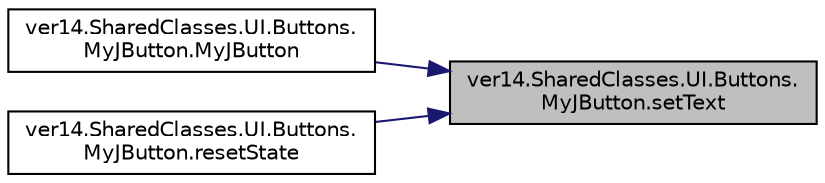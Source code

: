digraph "ver14.SharedClasses.UI.Buttons.MyJButton.setText"
{
 // LATEX_PDF_SIZE
  edge [fontname="Helvetica",fontsize="10",labelfontname="Helvetica",labelfontsize="10"];
  node [fontname="Helvetica",fontsize="10",shape=record];
  rankdir="RL";
  Node1 [label="ver14.SharedClasses.UI.Buttons.\lMyJButton.setText",height=0.2,width=0.4,color="black", fillcolor="grey75", style="filled", fontcolor="black",tooltip=" "];
  Node1 -> Node2 [dir="back",color="midnightblue",fontsize="10",style="solid",fontname="Helvetica"];
  Node2 [label="ver14.SharedClasses.UI.Buttons.\lMyJButton.MyJButton",height=0.2,width=0.4,color="black", fillcolor="white", style="filled",URL="$classver14_1_1_shared_classes_1_1_u_i_1_1_buttons_1_1_my_j_button.html#a7384590cd2c8c21ebddee0845cedaed4",tooltip=" "];
  Node1 -> Node3 [dir="back",color="midnightblue",fontsize="10",style="solid",fontname="Helvetica"];
  Node3 [label="ver14.SharedClasses.UI.Buttons.\lMyJButton.resetState",height=0.2,width=0.4,color="black", fillcolor="white", style="filled",URL="$classver14_1_1_shared_classes_1_1_u_i_1_1_buttons_1_1_my_j_button.html#a0858181c901e7868bed48b8c0c784503",tooltip=" "];
}
